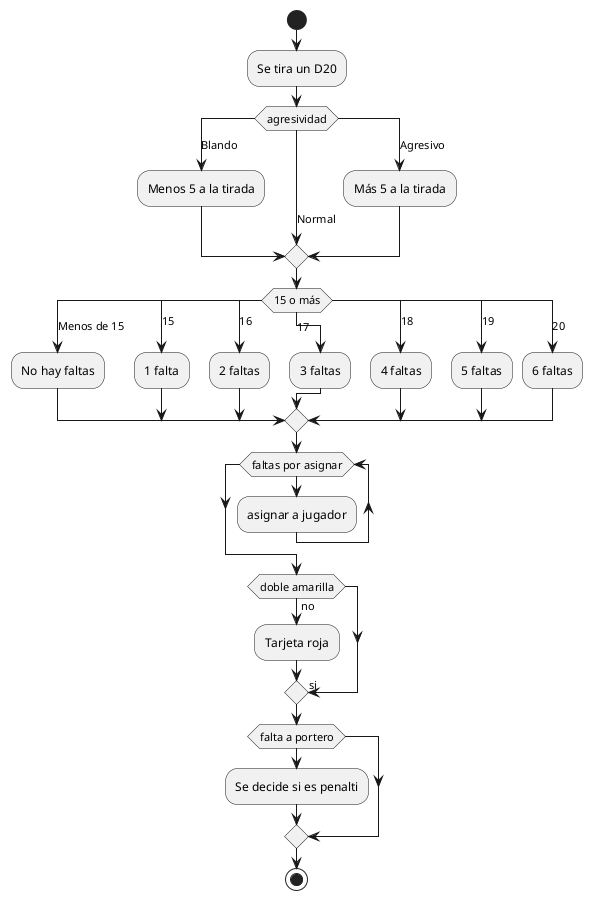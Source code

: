 @startuml Faltas
start

:Se tira un D20;
switch (agresividad)
case (Blando)
  :Menos 5 a la tirada;
case (Normal)
case (Agresivo)
  :Más 5 a la tirada;
endswitch
switch (15 o más)
case (Menos de 15)
  :No hay faltas;
case (15)
  :1 falta;
case (16)
  :2 faltas;
case (17)
  :3 faltas;
case (18)
  :4 faltas;
case (19)
  :5 faltas;
case (20)
  :6 faltas;
endswitch
while (faltas por asignar)
  :asignar a jugador;
endwhile
if (doble amarilla)
  -> si;
else
  -> no;
  :Tarjeta roja;
endif
if (falta a portero)
  :Se decide si es penalti;
endif
stop
@enduml